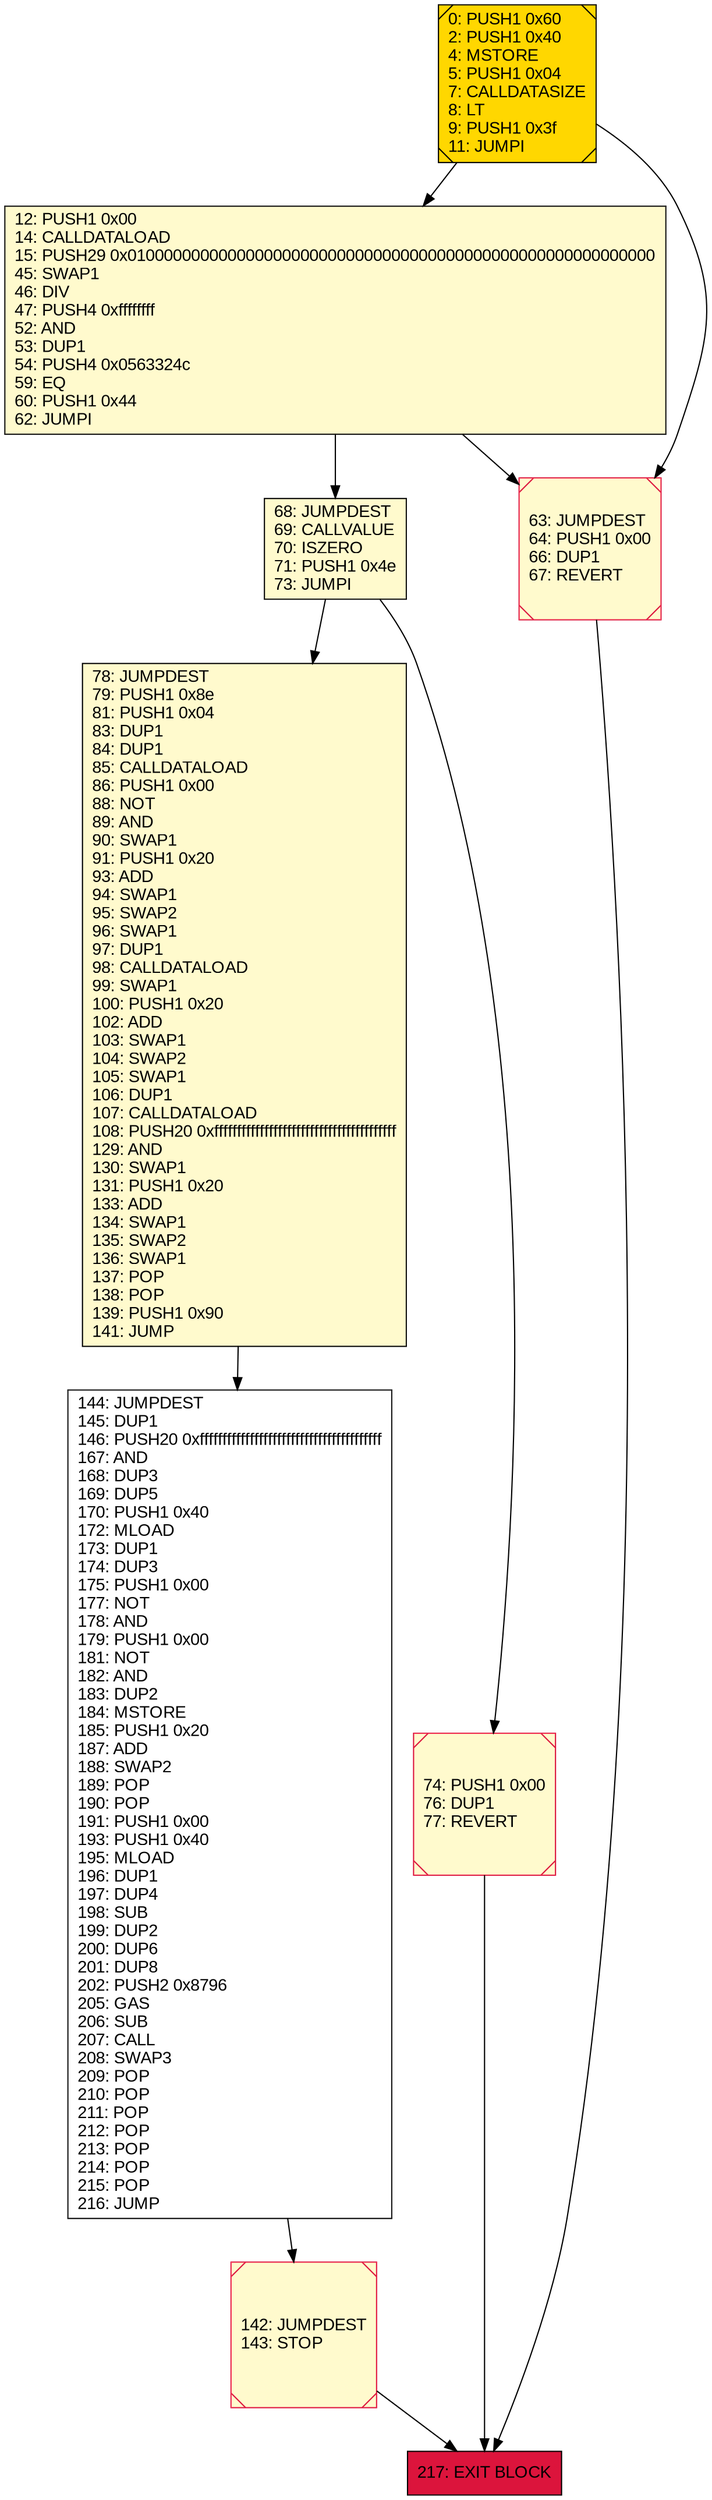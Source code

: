 digraph G {
bgcolor=transparent rankdir=UD;
node [shape=box style=filled color=black fillcolor=white fontname=arial fontcolor=black];
144 [label="144: JUMPDEST\l145: DUP1\l146: PUSH20 0xffffffffffffffffffffffffffffffffffffffff\l167: AND\l168: DUP3\l169: DUP5\l170: PUSH1 0x40\l172: MLOAD\l173: DUP1\l174: DUP3\l175: PUSH1 0x00\l177: NOT\l178: AND\l179: PUSH1 0x00\l181: NOT\l182: AND\l183: DUP2\l184: MSTORE\l185: PUSH1 0x20\l187: ADD\l188: SWAP2\l189: POP\l190: POP\l191: PUSH1 0x00\l193: PUSH1 0x40\l195: MLOAD\l196: DUP1\l197: DUP4\l198: SUB\l199: DUP2\l200: DUP6\l201: DUP8\l202: PUSH2 0x8796\l205: GAS\l206: SUB\l207: CALL\l208: SWAP3\l209: POP\l210: POP\l211: POP\l212: POP\l213: POP\l214: POP\l215: POP\l216: JUMP\l" ];
12 [label="12: PUSH1 0x00\l14: CALLDATALOAD\l15: PUSH29 0x0100000000000000000000000000000000000000000000000000000000\l45: SWAP1\l46: DIV\l47: PUSH4 0xffffffff\l52: AND\l53: DUP1\l54: PUSH4 0x0563324c\l59: EQ\l60: PUSH1 0x44\l62: JUMPI\l" fillcolor=lemonchiffon ];
78 [label="78: JUMPDEST\l79: PUSH1 0x8e\l81: PUSH1 0x04\l83: DUP1\l84: DUP1\l85: CALLDATALOAD\l86: PUSH1 0x00\l88: NOT\l89: AND\l90: SWAP1\l91: PUSH1 0x20\l93: ADD\l94: SWAP1\l95: SWAP2\l96: SWAP1\l97: DUP1\l98: CALLDATALOAD\l99: SWAP1\l100: PUSH1 0x20\l102: ADD\l103: SWAP1\l104: SWAP2\l105: SWAP1\l106: DUP1\l107: CALLDATALOAD\l108: PUSH20 0xffffffffffffffffffffffffffffffffffffffff\l129: AND\l130: SWAP1\l131: PUSH1 0x20\l133: ADD\l134: SWAP1\l135: SWAP2\l136: SWAP1\l137: POP\l138: POP\l139: PUSH1 0x90\l141: JUMP\l" fillcolor=lemonchiffon ];
68 [label="68: JUMPDEST\l69: CALLVALUE\l70: ISZERO\l71: PUSH1 0x4e\l73: JUMPI\l" fillcolor=lemonchiffon ];
217 [label="217: EXIT BLOCK\l" fillcolor=crimson ];
63 [label="63: JUMPDEST\l64: PUSH1 0x00\l66: DUP1\l67: REVERT\l" fillcolor=lemonchiffon shape=Msquare color=crimson ];
142 [label="142: JUMPDEST\l143: STOP\l" fillcolor=lemonchiffon shape=Msquare color=crimson ];
74 [label="74: PUSH1 0x00\l76: DUP1\l77: REVERT\l" fillcolor=lemonchiffon shape=Msquare color=crimson ];
0 [label="0: PUSH1 0x60\l2: PUSH1 0x40\l4: MSTORE\l5: PUSH1 0x04\l7: CALLDATASIZE\l8: LT\l9: PUSH1 0x3f\l11: JUMPI\l" fillcolor=lemonchiffon shape=Msquare fillcolor=gold ];
68 -> 74;
74 -> 217;
63 -> 217;
142 -> 217;
0 -> 63;
78 -> 144;
144 -> 142;
0 -> 12;
68 -> 78;
12 -> 68;
12 -> 63;
}
